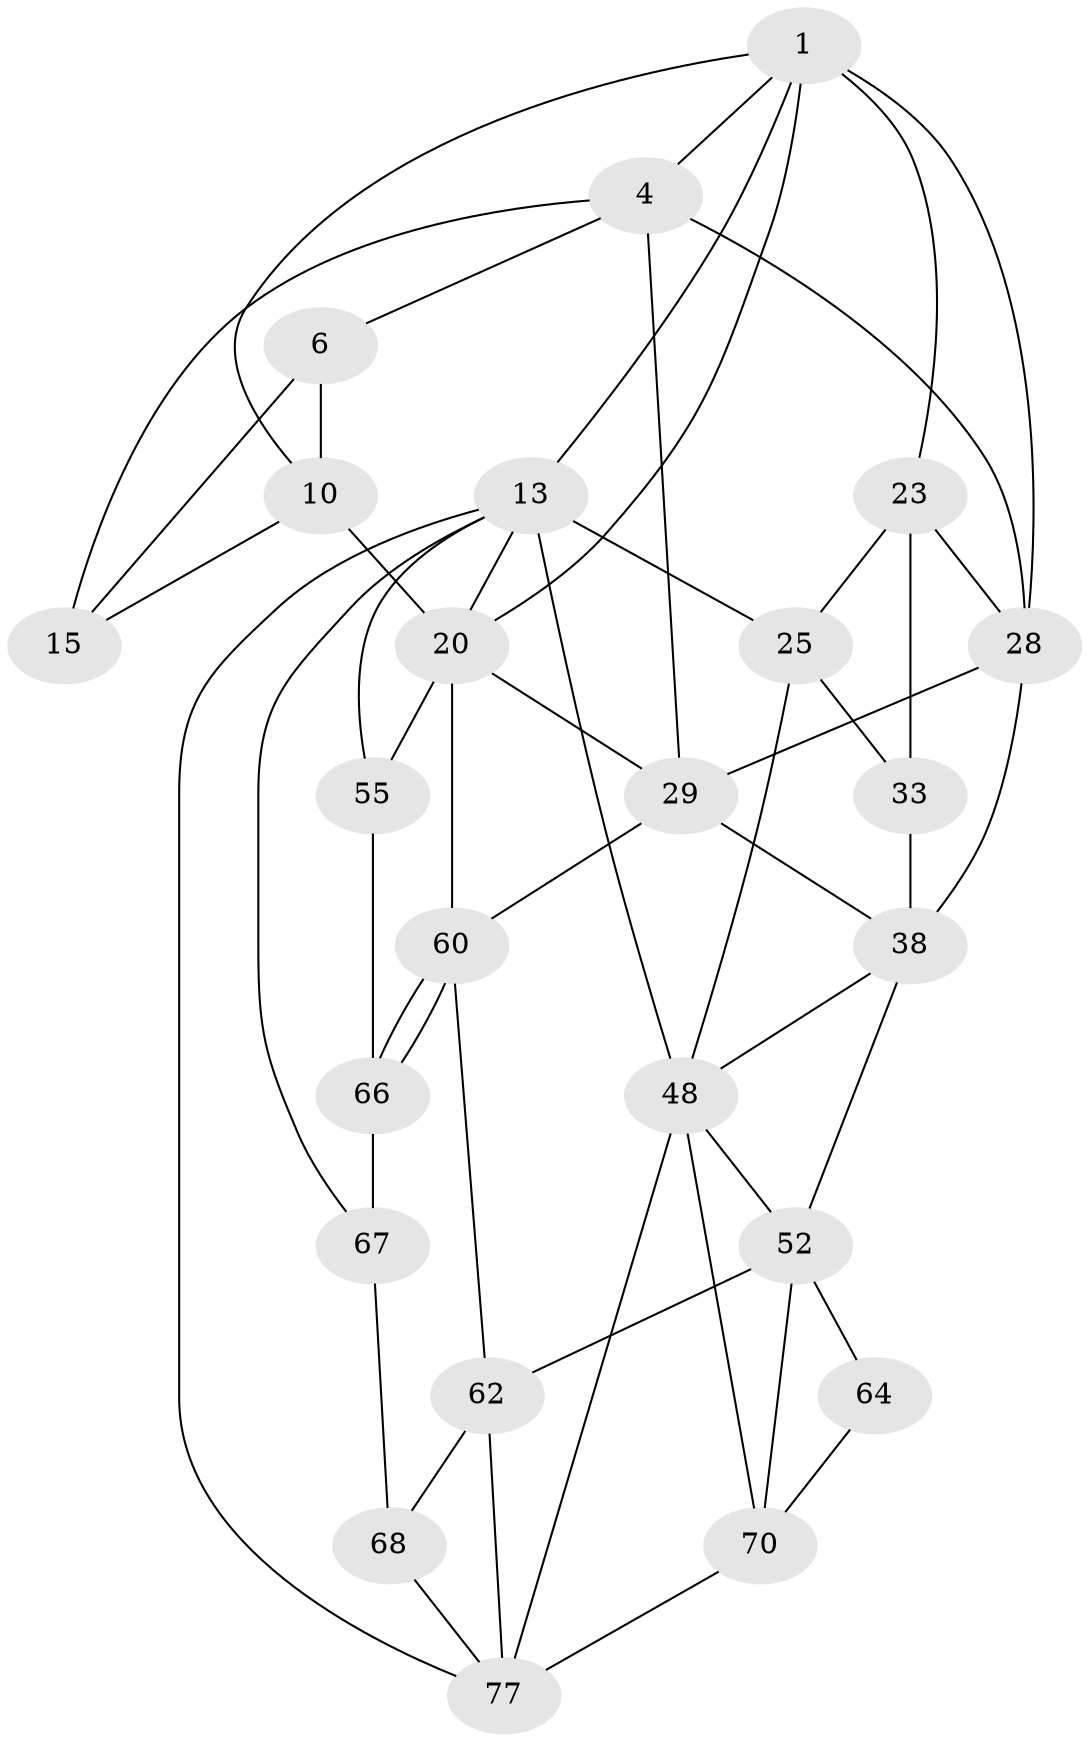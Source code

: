 // original degree distribution, {3: 0.024390243902439025, 5: 0.5121951219512195, 4: 0.24390243902439024, 6: 0.21951219512195122}
// Generated by graph-tools (version 1.1) at 2025/21/03/04/25 18:21:08]
// undirected, 24 vertices, 52 edges
graph export_dot {
graph [start="1"]
  node [color=gray90,style=filled];
  1 [pos="+0.5988476150488891+0",super="+7+2"];
  4 [pos="+0.47735386523112405+0.07547433770529206",super="+5+27"];
  6 [pos="+0.5718411662873463+0",super="+12"];
  10 [pos="+0.7384307633560515+0.0285764851529221",super="+11+26"];
  13 [pos="+1+0",super="+14+75+18"];
  15 [pos="+0.6080812673052277+0.15406686610126838",super="+16"];
  20 [pos="+0.9029142898253448+0.3293398229373129",super="+21+41"];
  23 [pos="+0.2430145754707928+0.06471936811432547",super="+32+24"];
  25 [pos="+0+0",super="+36"];
  28 [pos="+0.3599509637486175+0.1547146030242352",super="+31"];
  29 [pos="+0.5738380497361936+0.21130680687259612",super="+43+30"];
  33 [pos="+0.15174053928192385+0.1843503819978222",super="+37"];
  38 [pos="+0.3115820378415241+0.3659568897304362",super="+39+46"];
  48 [pos="+0+0.5759333927914053",super="+50+49"];
  52 [pos="+0.4159344846412113+0.569458704490787",super="+63+53"];
  55 [pos="+1+0.5740301206551895",super="+72"];
  60 [pos="+0.7194031749462205+0.6671244654959313",super="+61"];
  62 [pos="+0.512236015662471+0.6945170814347681",super="+69"];
  64 [pos="+0.48748687303661675+0.6973185814843043"];
  66 [pos="+0.6624652598440346+0.8737425957938415"];
  67 [pos="+0.6531366158104505+0.8749753882353527"];
  68 [pos="+0.6096086232104162+0.8532402864395138"];
  70 [pos="+0.2912720490928665+0.8059827657579358",super="+76+71"];
  77 [pos="+0.42563531258869414+0.9098582414106824",super="+80+78"];
  1 -- 10;
  1 -- 13 [weight=3];
  1 -- 4;
  1 -- 23;
  1 -- 28;
  1 -- 20;
  4 -- 29 [weight=2];
  4 -- 6;
  4 -- 15;
  4 -- 28;
  6 -- 10;
  6 -- 15;
  10 -- 15 [weight=2];
  10 -- 20;
  13 -- 25;
  13 -- 67;
  13 -- 77;
  13 -- 20;
  13 -- 55 [weight=2];
  13 -- 48 [weight=2];
  20 -- 55 [weight=2];
  20 -- 60;
  20 -- 29;
  23 -- 33 [weight=2];
  23 -- 25;
  23 -- 28;
  25 -- 48;
  25 -- 33 [weight=2];
  28 -- 38;
  28 -- 29;
  29 -- 60;
  29 -- 38 [weight=2];
  33 -- 38;
  38 -- 48;
  38 -- 52;
  48 -- 52;
  48 -- 77;
  48 -- 70;
  52 -- 64 [weight=2];
  52 -- 62;
  52 -- 70 [weight=2];
  55 -- 66;
  60 -- 66;
  60 -- 66;
  60 -- 62;
  62 -- 68;
  62 -- 77;
  64 -- 70;
  66 -- 67;
  67 -- 68;
  68 -- 77;
  70 -- 77;
}
